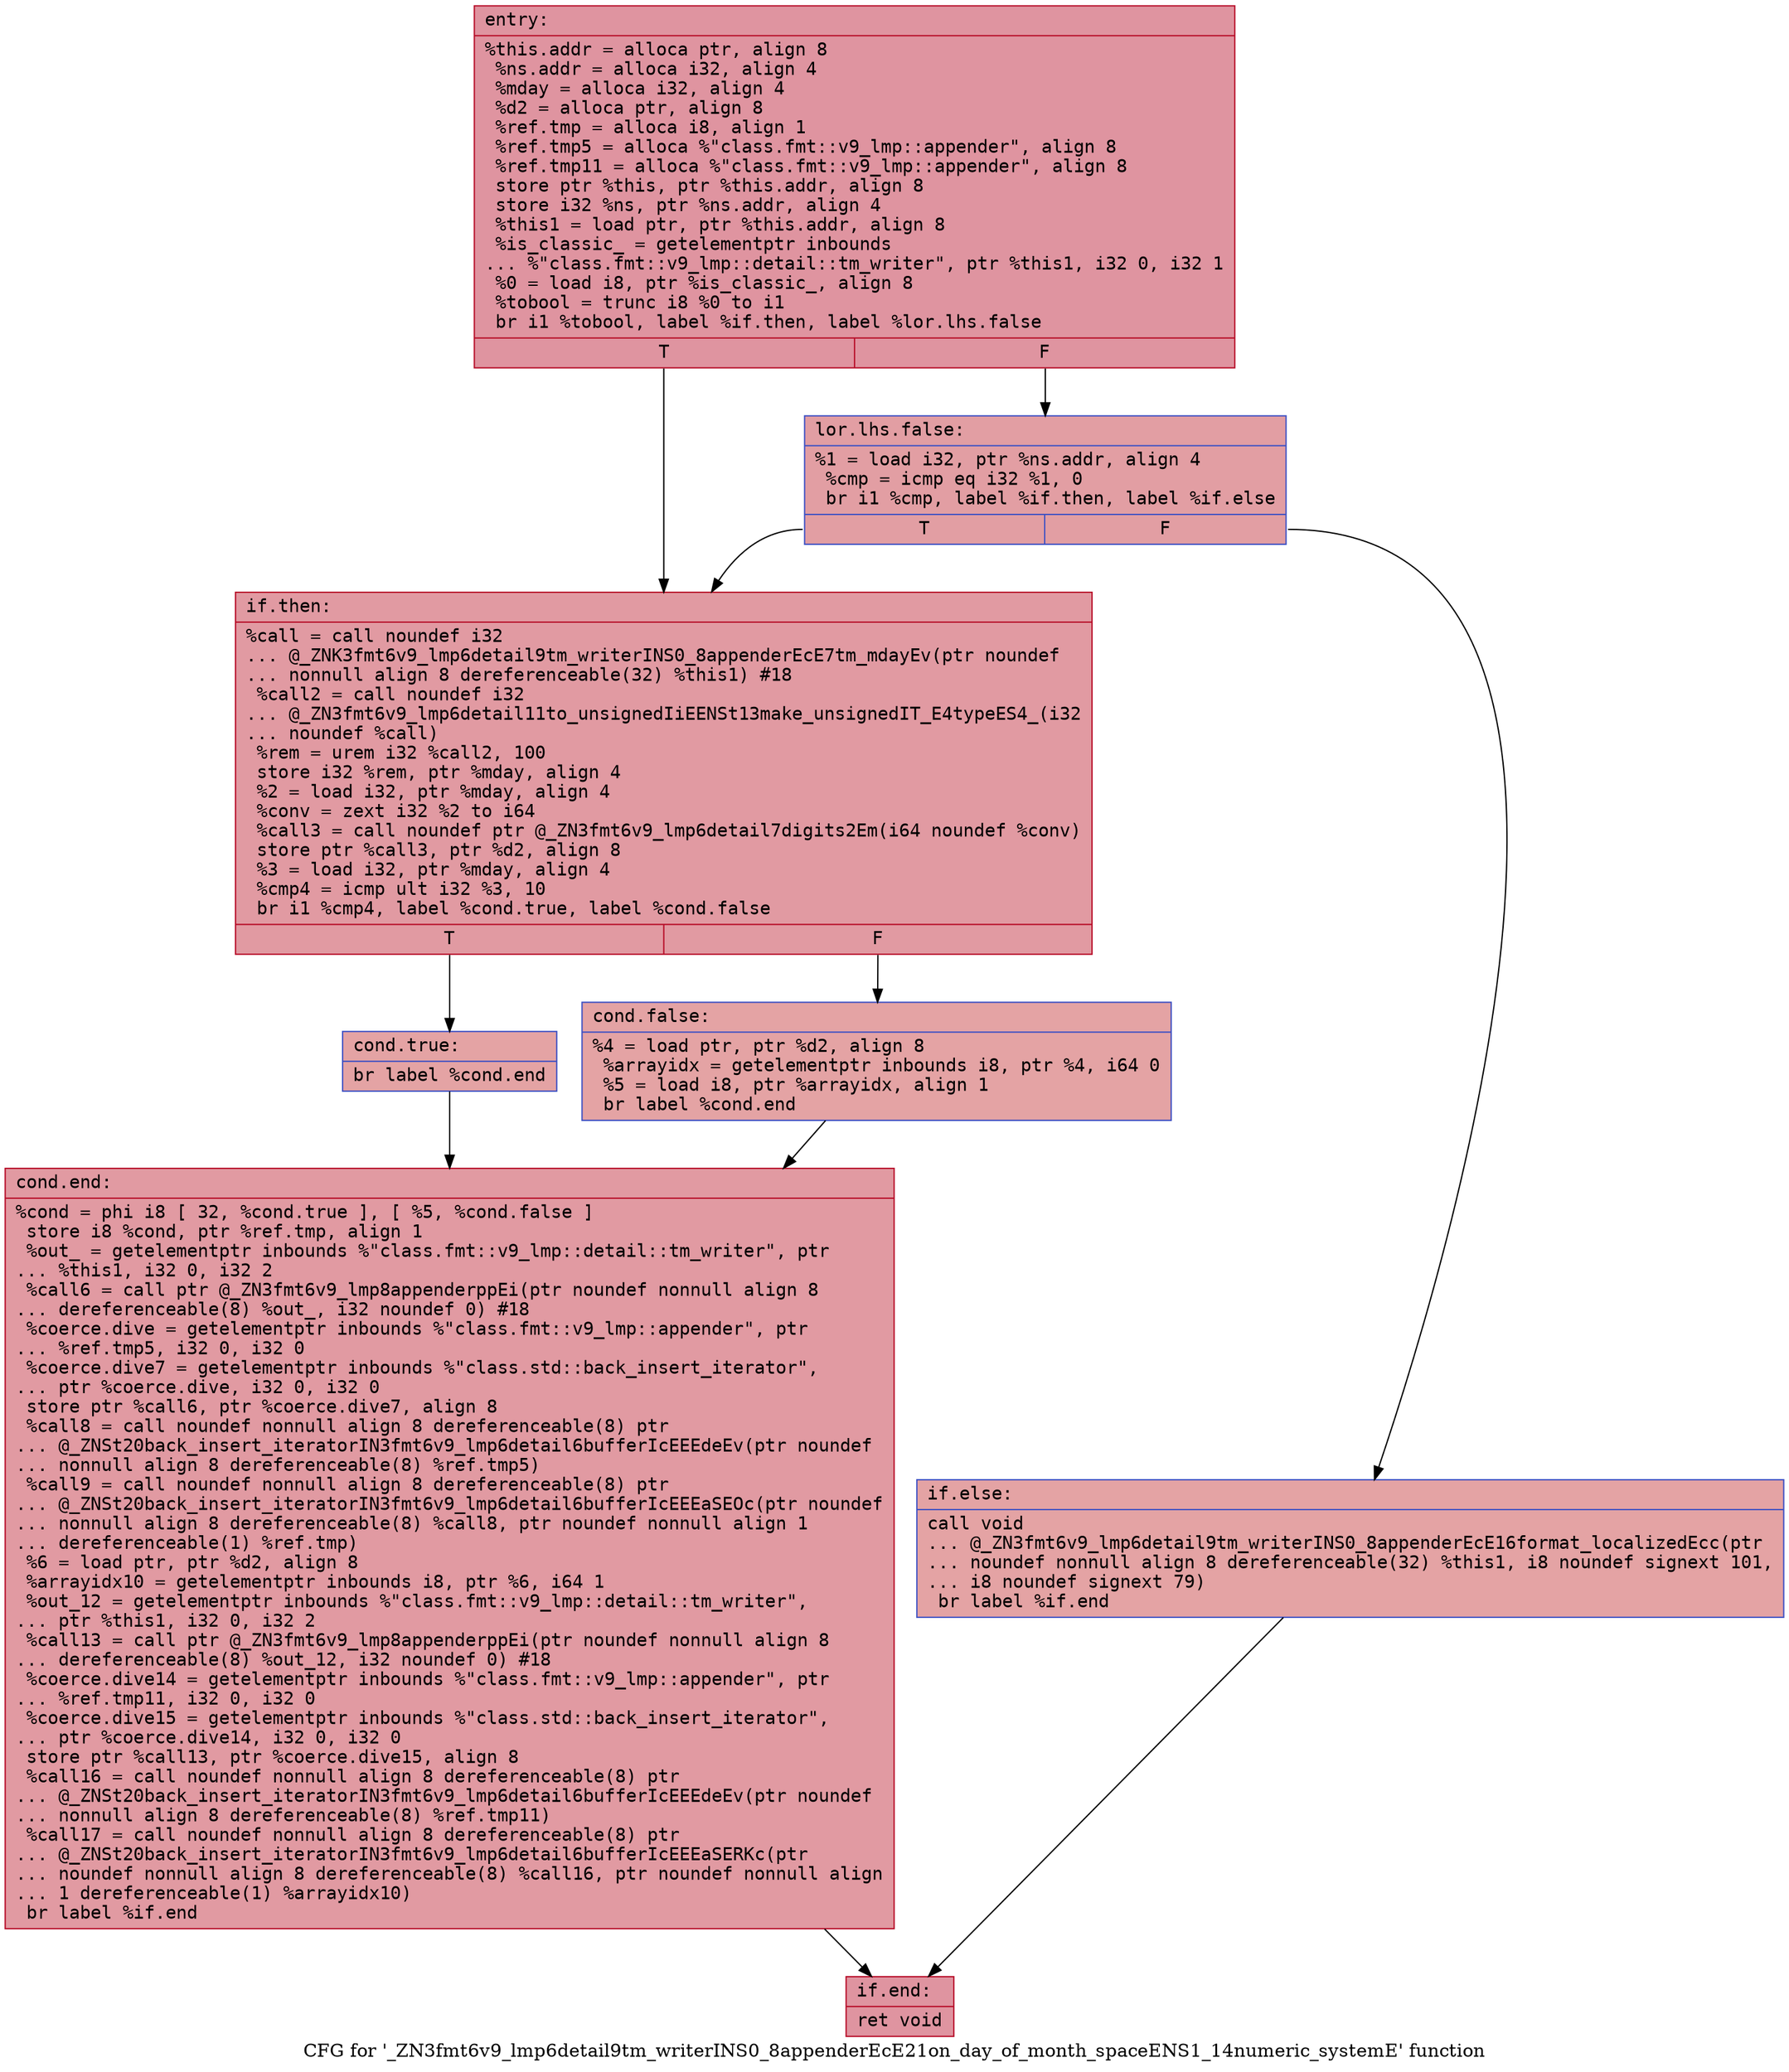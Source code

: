 digraph "CFG for '_ZN3fmt6v9_lmp6detail9tm_writerINS0_8appenderEcE21on_day_of_month_spaceENS1_14numeric_systemE' function" {
	label="CFG for '_ZN3fmt6v9_lmp6detail9tm_writerINS0_8appenderEcE21on_day_of_month_spaceENS1_14numeric_systemE' function";

	Node0x55841696fa00 [shape=record,color="#b70d28ff", style=filled, fillcolor="#b70d2870" fontname="Courier",label="{entry:\l|  %this.addr = alloca ptr, align 8\l  %ns.addr = alloca i32, align 4\l  %mday = alloca i32, align 4\l  %d2 = alloca ptr, align 8\l  %ref.tmp = alloca i8, align 1\l  %ref.tmp5 = alloca %\"class.fmt::v9_lmp::appender\", align 8\l  %ref.tmp11 = alloca %\"class.fmt::v9_lmp::appender\", align 8\l  store ptr %this, ptr %this.addr, align 8\l  store i32 %ns, ptr %ns.addr, align 4\l  %this1 = load ptr, ptr %this.addr, align 8\l  %is_classic_ = getelementptr inbounds\l... %\"class.fmt::v9_lmp::detail::tm_writer\", ptr %this1, i32 0, i32 1\l  %0 = load i8, ptr %is_classic_, align 8\l  %tobool = trunc i8 %0 to i1\l  br i1 %tobool, label %if.then, label %lor.lhs.false\l|{<s0>T|<s1>F}}"];
	Node0x55841696fa00:s0 -> Node0x558416970350[tooltip="entry -> if.then\nProbability 50.00%" ];
	Node0x55841696fa00:s1 -> Node0x5584169703c0[tooltip="entry -> lor.lhs.false\nProbability 50.00%" ];
	Node0x5584169703c0 [shape=record,color="#3d50c3ff", style=filled, fillcolor="#be242e70" fontname="Courier",label="{lor.lhs.false:\l|  %1 = load i32, ptr %ns.addr, align 4\l  %cmp = icmp eq i32 %1, 0\l  br i1 %cmp, label %if.then, label %if.else\l|{<s0>T|<s1>F}}"];
	Node0x5584169703c0:s0 -> Node0x558416970350[tooltip="lor.lhs.false -> if.then\nProbability 37.50%" ];
	Node0x5584169703c0:s1 -> Node0x558416970620[tooltip="lor.lhs.false -> if.else\nProbability 62.50%" ];
	Node0x558416970350 [shape=record,color="#b70d28ff", style=filled, fillcolor="#bb1b2c70" fontname="Courier",label="{if.then:\l|  %call = call noundef i32\l... @_ZNK3fmt6v9_lmp6detail9tm_writerINS0_8appenderEcE7tm_mdayEv(ptr noundef\l... nonnull align 8 dereferenceable(32) %this1) #18\l  %call2 = call noundef i32\l... @_ZN3fmt6v9_lmp6detail11to_unsignedIiEENSt13make_unsignedIT_E4typeES4_(i32\l... noundef %call)\l  %rem = urem i32 %call2, 100\l  store i32 %rem, ptr %mday, align 4\l  %2 = load i32, ptr %mday, align 4\l  %conv = zext i32 %2 to i64\l  %call3 = call noundef ptr @_ZN3fmt6v9_lmp6detail7digits2Em(i64 noundef %conv)\l  store ptr %call3, ptr %d2, align 8\l  %3 = load i32, ptr %mday, align 4\l  %cmp4 = icmp ult i32 %3, 10\l  br i1 %cmp4, label %cond.true, label %cond.false\l|{<s0>T|<s1>F}}"];
	Node0x558416970350:s0 -> Node0x558416970eb0[tooltip="if.then -> cond.true\nProbability 50.00%" ];
	Node0x558416970350:s1 -> Node0x558416970f00[tooltip="if.then -> cond.false\nProbability 50.00%" ];
	Node0x558416970eb0 [shape=record,color="#3d50c3ff", style=filled, fillcolor="#c32e3170" fontname="Courier",label="{cond.true:\l|  br label %cond.end\l}"];
	Node0x558416970eb0 -> Node0x558416970260[tooltip="cond.true -> cond.end\nProbability 100.00%" ];
	Node0x558416970f00 [shape=record,color="#3d50c3ff", style=filled, fillcolor="#c32e3170" fontname="Courier",label="{cond.false:\l|  %4 = load ptr, ptr %d2, align 8\l  %arrayidx = getelementptr inbounds i8, ptr %4, i64 0\l  %5 = load i8, ptr %arrayidx, align 1\l  br label %cond.end\l}"];
	Node0x558416970f00 -> Node0x558416970260[tooltip="cond.false -> cond.end\nProbability 100.00%" ];
	Node0x558416970260 [shape=record,color="#b70d28ff", style=filled, fillcolor="#bb1b2c70" fontname="Courier",label="{cond.end:\l|  %cond = phi i8 [ 32, %cond.true ], [ %5, %cond.false ]\l  store i8 %cond, ptr %ref.tmp, align 1\l  %out_ = getelementptr inbounds %\"class.fmt::v9_lmp::detail::tm_writer\", ptr\l... %this1, i32 0, i32 2\l  %call6 = call ptr @_ZN3fmt6v9_lmp8appenderppEi(ptr noundef nonnull align 8\l... dereferenceable(8) %out_, i32 noundef 0) #18\l  %coerce.dive = getelementptr inbounds %\"class.fmt::v9_lmp::appender\", ptr\l... %ref.tmp5, i32 0, i32 0\l  %coerce.dive7 = getelementptr inbounds %\"class.std::back_insert_iterator\",\l... ptr %coerce.dive, i32 0, i32 0\l  store ptr %call6, ptr %coerce.dive7, align 8\l  %call8 = call noundef nonnull align 8 dereferenceable(8) ptr\l... @_ZNSt20back_insert_iteratorIN3fmt6v9_lmp6detail6bufferIcEEEdeEv(ptr noundef\l... nonnull align 8 dereferenceable(8) %ref.tmp5)\l  %call9 = call noundef nonnull align 8 dereferenceable(8) ptr\l... @_ZNSt20back_insert_iteratorIN3fmt6v9_lmp6detail6bufferIcEEEaSEOc(ptr noundef\l... nonnull align 8 dereferenceable(8) %call8, ptr noundef nonnull align 1\l... dereferenceable(1) %ref.tmp)\l  %6 = load ptr, ptr %d2, align 8\l  %arrayidx10 = getelementptr inbounds i8, ptr %6, i64 1\l  %out_12 = getelementptr inbounds %\"class.fmt::v9_lmp::detail::tm_writer\",\l... ptr %this1, i32 0, i32 2\l  %call13 = call ptr @_ZN3fmt6v9_lmp8appenderppEi(ptr noundef nonnull align 8\l... dereferenceable(8) %out_12, i32 noundef 0) #18\l  %coerce.dive14 = getelementptr inbounds %\"class.fmt::v9_lmp::appender\", ptr\l... %ref.tmp11, i32 0, i32 0\l  %coerce.dive15 = getelementptr inbounds %\"class.std::back_insert_iterator\",\l... ptr %coerce.dive14, i32 0, i32 0\l  store ptr %call13, ptr %coerce.dive15, align 8\l  %call16 = call noundef nonnull align 8 dereferenceable(8) ptr\l... @_ZNSt20back_insert_iteratorIN3fmt6v9_lmp6detail6bufferIcEEEdeEv(ptr noundef\l... nonnull align 8 dereferenceable(8) %ref.tmp11)\l  %call17 = call noundef nonnull align 8 dereferenceable(8) ptr\l... @_ZNSt20back_insert_iteratorIN3fmt6v9_lmp6detail6bufferIcEEEaSERKc(ptr\l... noundef nonnull align 8 dereferenceable(8) %call16, ptr noundef nonnull align\l... 1 dereferenceable(1) %arrayidx10)\l  br label %if.end\l}"];
	Node0x558416970260 -> Node0x558416972210[tooltip="cond.end -> if.end\nProbability 100.00%" ];
	Node0x558416970620 [shape=record,color="#3d50c3ff", style=filled, fillcolor="#c32e3170" fontname="Courier",label="{if.else:\l|  call void\l... @_ZN3fmt6v9_lmp6detail9tm_writerINS0_8appenderEcE16format_localizedEcc(ptr\l... noundef nonnull align 8 dereferenceable(32) %this1, i8 noundef signext 101,\l... i8 noundef signext 79)\l  br label %if.end\l}"];
	Node0x558416970620 -> Node0x558416972210[tooltip="if.else -> if.end\nProbability 100.00%" ];
	Node0x558416972210 [shape=record,color="#b70d28ff", style=filled, fillcolor="#b70d2870" fontname="Courier",label="{if.end:\l|  ret void\l}"];
}
